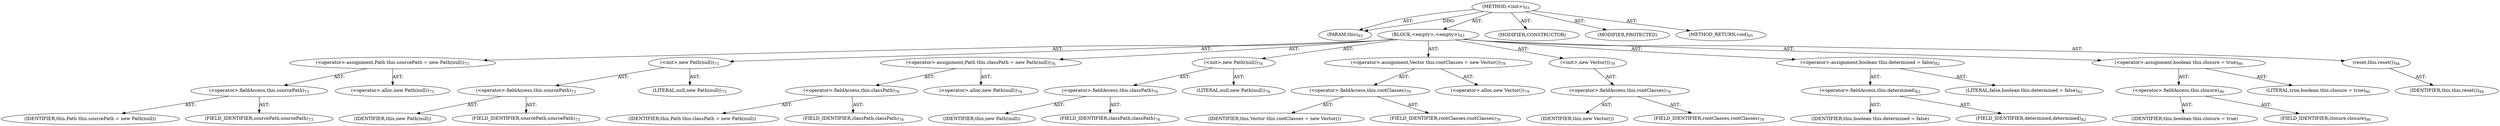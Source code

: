 digraph "&lt;init&gt;" {  
"111669149696" [label = <(METHOD,&lt;init&gt;)<SUB>93</SUB>> ]
"115964116999" [label = <(PARAM,this)<SUB>93</SUB>> ]
"25769803776" [label = <(BLOCK,&lt;empty&gt;,&lt;empty&gt;)<SUB>93</SUB>> ]
"30064771072" [label = <(&lt;operator&gt;.assignment,Path this.sourcePath = new Path(null))<SUB>73</SUB>> ]
"30064771073" [label = <(&lt;operator&gt;.fieldAccess,this.sourcePath)<SUB>73</SUB>> ]
"68719476747" [label = <(IDENTIFIER,this,Path this.sourcePath = new Path(null))> ]
"55834574848" [label = <(FIELD_IDENTIFIER,sourcePath,sourcePath)<SUB>73</SUB>> ]
"30064771074" [label = <(&lt;operator&gt;.alloc,new Path(null))<SUB>73</SUB>> ]
"30064771075" [label = <(&lt;init&gt;,new Path(null))<SUB>73</SUB>> ]
"30064771076" [label = <(&lt;operator&gt;.fieldAccess,this.sourcePath)<SUB>73</SUB>> ]
"68719476748" [label = <(IDENTIFIER,this,new Path(null))> ]
"55834574849" [label = <(FIELD_IDENTIFIER,sourcePath,sourcePath)<SUB>73</SUB>> ]
"90194313216" [label = <(LITERAL,null,new Path(null))<SUB>73</SUB>> ]
"30064771077" [label = <(&lt;operator&gt;.assignment,Path this.classPath = new Path(null))<SUB>76</SUB>> ]
"30064771078" [label = <(&lt;operator&gt;.fieldAccess,this.classPath)<SUB>76</SUB>> ]
"68719476749" [label = <(IDENTIFIER,this,Path this.classPath = new Path(null))> ]
"55834574850" [label = <(FIELD_IDENTIFIER,classPath,classPath)<SUB>76</SUB>> ]
"30064771079" [label = <(&lt;operator&gt;.alloc,new Path(null))<SUB>76</SUB>> ]
"30064771080" [label = <(&lt;init&gt;,new Path(null))<SUB>76</SUB>> ]
"30064771081" [label = <(&lt;operator&gt;.fieldAccess,this.classPath)<SUB>76</SUB>> ]
"68719476750" [label = <(IDENTIFIER,this,new Path(null))> ]
"55834574851" [label = <(FIELD_IDENTIFIER,classPath,classPath)<SUB>76</SUB>> ]
"90194313217" [label = <(LITERAL,null,new Path(null))<SUB>76</SUB>> ]
"30064771082" [label = <(&lt;operator&gt;.assignment,Vector this.rootClasses = new Vector())<SUB>79</SUB>> ]
"30064771083" [label = <(&lt;operator&gt;.fieldAccess,this.rootClasses)<SUB>79</SUB>> ]
"68719476751" [label = <(IDENTIFIER,this,Vector this.rootClasses = new Vector())> ]
"55834574852" [label = <(FIELD_IDENTIFIER,rootClasses,rootClasses)<SUB>79</SUB>> ]
"30064771084" [label = <(&lt;operator&gt;.alloc,new Vector())<SUB>79</SUB>> ]
"30064771085" [label = <(&lt;init&gt;,new Vector())<SUB>79</SUB>> ]
"30064771086" [label = <(&lt;operator&gt;.fieldAccess,this.rootClasses)<SUB>79</SUB>> ]
"68719476752" [label = <(IDENTIFIER,this,new Vector())> ]
"55834574853" [label = <(FIELD_IDENTIFIER,rootClasses,rootClasses)<SUB>79</SUB>> ]
"30064771087" [label = <(&lt;operator&gt;.assignment,boolean this.determined = false)<SUB>82</SUB>> ]
"30064771088" [label = <(&lt;operator&gt;.fieldAccess,this.determined)<SUB>82</SUB>> ]
"68719476753" [label = <(IDENTIFIER,this,boolean this.determined = false)> ]
"55834574854" [label = <(FIELD_IDENTIFIER,determined,determined)<SUB>82</SUB>> ]
"90194313218" [label = <(LITERAL,false,boolean this.determined = false)<SUB>82</SUB>> ]
"30064771089" [label = <(&lt;operator&gt;.assignment,boolean this.closure = true)<SUB>90</SUB>> ]
"30064771090" [label = <(&lt;operator&gt;.fieldAccess,this.closure)<SUB>90</SUB>> ]
"68719476754" [label = <(IDENTIFIER,this,boolean this.closure = true)> ]
"55834574855" [label = <(FIELD_IDENTIFIER,closure,closure)<SUB>90</SUB>> ]
"90194313219" [label = <(LITERAL,true,boolean this.closure = true)<SUB>90</SUB>> ]
"30064771091" [label = <(reset,this.reset())<SUB>94</SUB>> ]
"68719476746" [label = <(IDENTIFIER,this,this.reset())<SUB>94</SUB>> ]
"133143986185" [label = <(MODIFIER,CONSTRUCTOR)> ]
"133143986186" [label = <(MODIFIER,PROTECTED)> ]
"128849018880" [label = <(METHOD_RETURN,void)<SUB>95</SUB>> ]
  "111669149696" -> "115964116999"  [ label = "AST: "] 
  "111669149696" -> "25769803776"  [ label = "AST: "] 
  "111669149696" -> "133143986185"  [ label = "AST: "] 
  "111669149696" -> "133143986186"  [ label = "AST: "] 
  "111669149696" -> "128849018880"  [ label = "AST: "] 
  "25769803776" -> "30064771072"  [ label = "AST: "] 
  "25769803776" -> "30064771075"  [ label = "AST: "] 
  "25769803776" -> "30064771077"  [ label = "AST: "] 
  "25769803776" -> "30064771080"  [ label = "AST: "] 
  "25769803776" -> "30064771082"  [ label = "AST: "] 
  "25769803776" -> "30064771085"  [ label = "AST: "] 
  "25769803776" -> "30064771087"  [ label = "AST: "] 
  "25769803776" -> "30064771089"  [ label = "AST: "] 
  "25769803776" -> "30064771091"  [ label = "AST: "] 
  "30064771072" -> "30064771073"  [ label = "AST: "] 
  "30064771072" -> "30064771074"  [ label = "AST: "] 
  "30064771073" -> "68719476747"  [ label = "AST: "] 
  "30064771073" -> "55834574848"  [ label = "AST: "] 
  "30064771075" -> "30064771076"  [ label = "AST: "] 
  "30064771075" -> "90194313216"  [ label = "AST: "] 
  "30064771076" -> "68719476748"  [ label = "AST: "] 
  "30064771076" -> "55834574849"  [ label = "AST: "] 
  "30064771077" -> "30064771078"  [ label = "AST: "] 
  "30064771077" -> "30064771079"  [ label = "AST: "] 
  "30064771078" -> "68719476749"  [ label = "AST: "] 
  "30064771078" -> "55834574850"  [ label = "AST: "] 
  "30064771080" -> "30064771081"  [ label = "AST: "] 
  "30064771080" -> "90194313217"  [ label = "AST: "] 
  "30064771081" -> "68719476750"  [ label = "AST: "] 
  "30064771081" -> "55834574851"  [ label = "AST: "] 
  "30064771082" -> "30064771083"  [ label = "AST: "] 
  "30064771082" -> "30064771084"  [ label = "AST: "] 
  "30064771083" -> "68719476751"  [ label = "AST: "] 
  "30064771083" -> "55834574852"  [ label = "AST: "] 
  "30064771085" -> "30064771086"  [ label = "AST: "] 
  "30064771086" -> "68719476752"  [ label = "AST: "] 
  "30064771086" -> "55834574853"  [ label = "AST: "] 
  "30064771087" -> "30064771088"  [ label = "AST: "] 
  "30064771087" -> "90194313218"  [ label = "AST: "] 
  "30064771088" -> "68719476753"  [ label = "AST: "] 
  "30064771088" -> "55834574854"  [ label = "AST: "] 
  "30064771089" -> "30064771090"  [ label = "AST: "] 
  "30064771089" -> "90194313219"  [ label = "AST: "] 
  "30064771090" -> "68719476754"  [ label = "AST: "] 
  "30064771090" -> "55834574855"  [ label = "AST: "] 
  "30064771091" -> "68719476746"  [ label = "AST: "] 
  "111669149696" -> "115964116999"  [ label = "DDG: "] 
}
